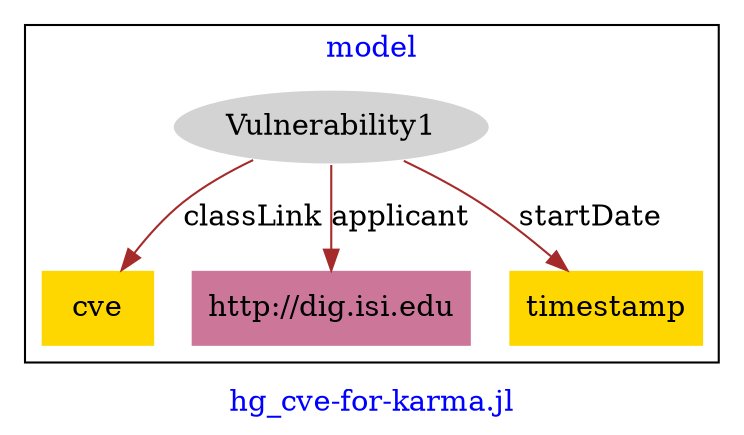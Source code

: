 digraph n0 {
fontcolor="blue"
remincross="true"
label="hg_cve-for-karma.jl"
subgraph cluster {
label="model"
n2[style="filled",color="white",fillcolor="lightgray",label="Vulnerability1"];
n3[shape="plaintext",style="filled",fillcolor="gold",label="cve"];
n4[shape="plaintext",style="filled",fillcolor="#CC7799",label="http://dig.isi.edu"];
n5[shape="plaintext",style="filled",fillcolor="gold",label="timestamp"];
}
n2 -> n3[color="brown",fontcolor="black",label="classLink"]
n2 -> n4[color="brown",fontcolor="black",label="applicant"]
n2 -> n5[color="brown",fontcolor="black",label="startDate"]
}
